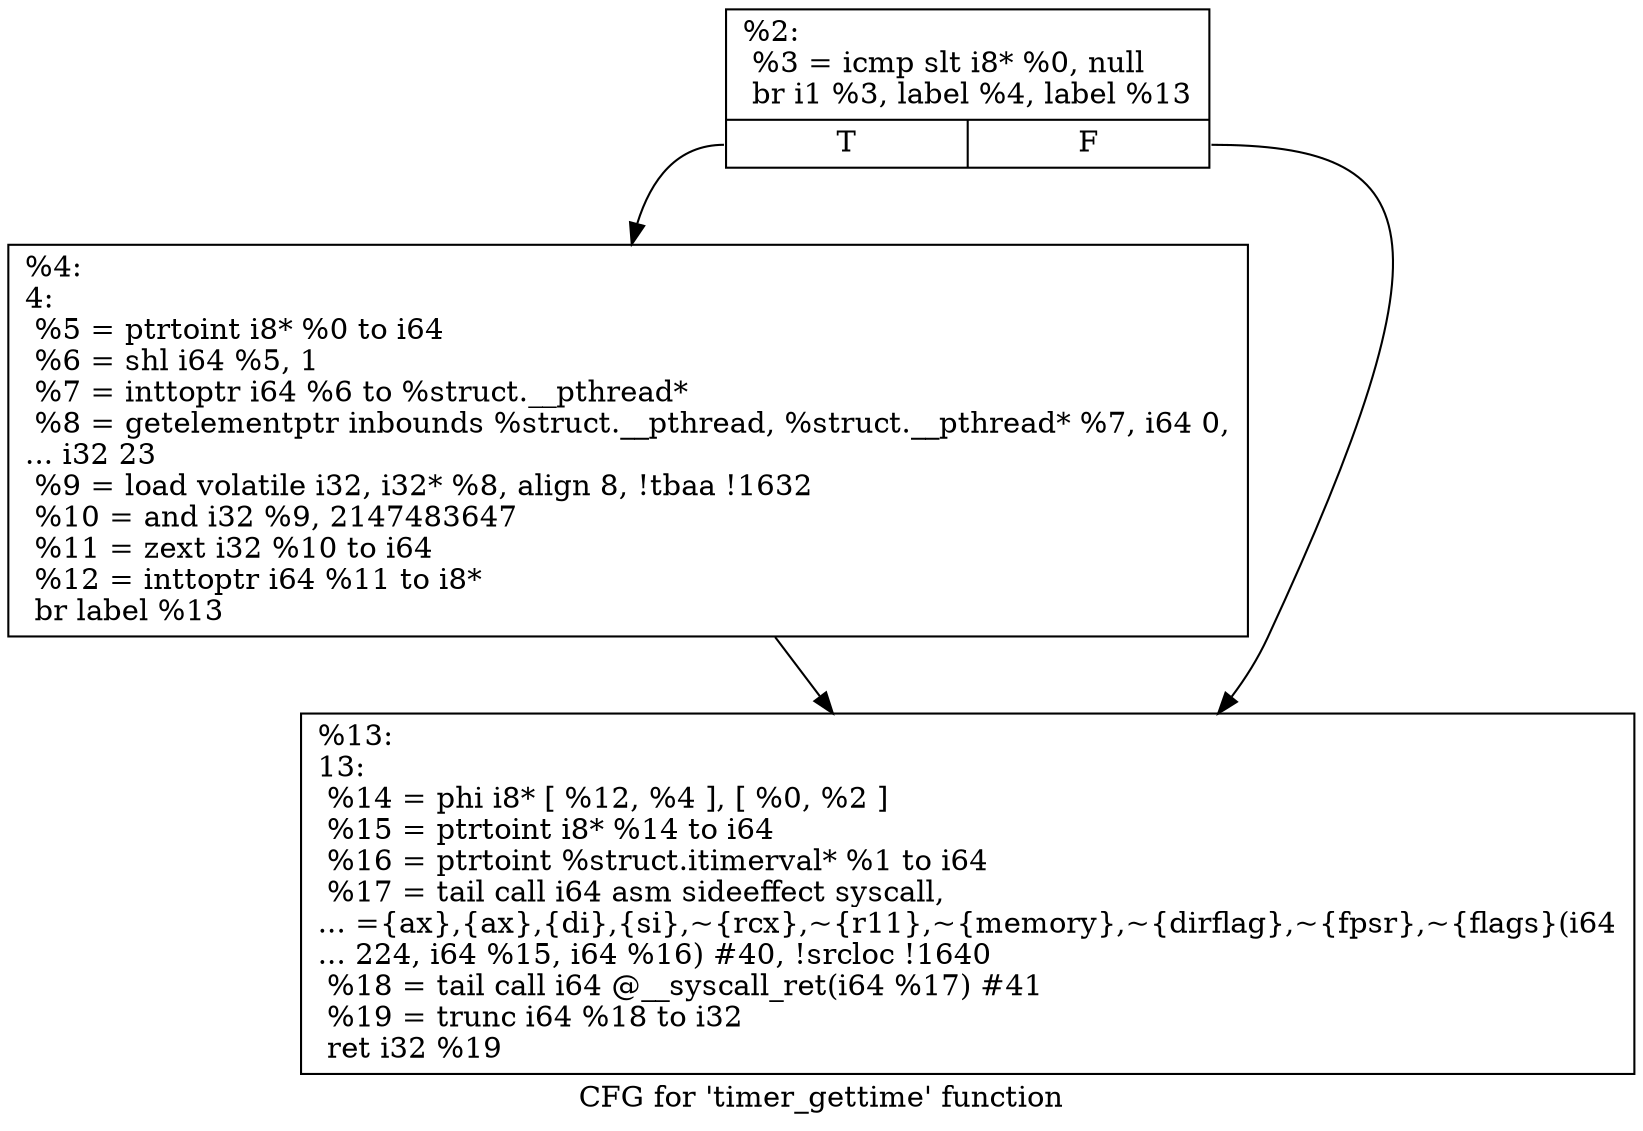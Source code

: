 digraph "CFG for 'timer_gettime' function" {
	label="CFG for 'timer_gettime' function";

	Node0x1d3d290 [shape=record,label="{%2:\l  %3 = icmp slt i8* %0, null\l  br i1 %3, label %4, label %13\l|{<s0>T|<s1>F}}"];
	Node0x1d3d290:s0 -> Node0x1d3d750;
	Node0x1d3d290:s1 -> Node0x1d3d7a0;
	Node0x1d3d750 [shape=record,label="{%4:\l4:                                                \l  %5 = ptrtoint i8* %0 to i64\l  %6 = shl i64 %5, 1\l  %7 = inttoptr i64 %6 to %struct.__pthread*\l  %8 = getelementptr inbounds %struct.__pthread, %struct.__pthread* %7, i64 0,\l... i32 23\l  %9 = load volatile i32, i32* %8, align 8, !tbaa !1632\l  %10 = and i32 %9, 2147483647\l  %11 = zext i32 %10 to i64\l  %12 = inttoptr i64 %11 to i8*\l  br label %13\l}"];
	Node0x1d3d750 -> Node0x1d3d7a0;
	Node0x1d3d7a0 [shape=record,label="{%13:\l13:                                               \l  %14 = phi i8* [ %12, %4 ], [ %0, %2 ]\l  %15 = ptrtoint i8* %14 to i64\l  %16 = ptrtoint %struct.itimerval* %1 to i64\l  %17 = tail call i64 asm sideeffect syscall,\l... =\{ax\},\{ax\},\{di\},\{si\},~\{rcx\},~\{r11\},~\{memory\},~\{dirflag\},~\{fpsr\},~\{flags\}(i64\l... 224, i64 %15, i64 %16) #40, !srcloc !1640\l  %18 = tail call i64 @__syscall_ret(i64 %17) #41\l  %19 = trunc i64 %18 to i32\l  ret i32 %19\l}"];
}
